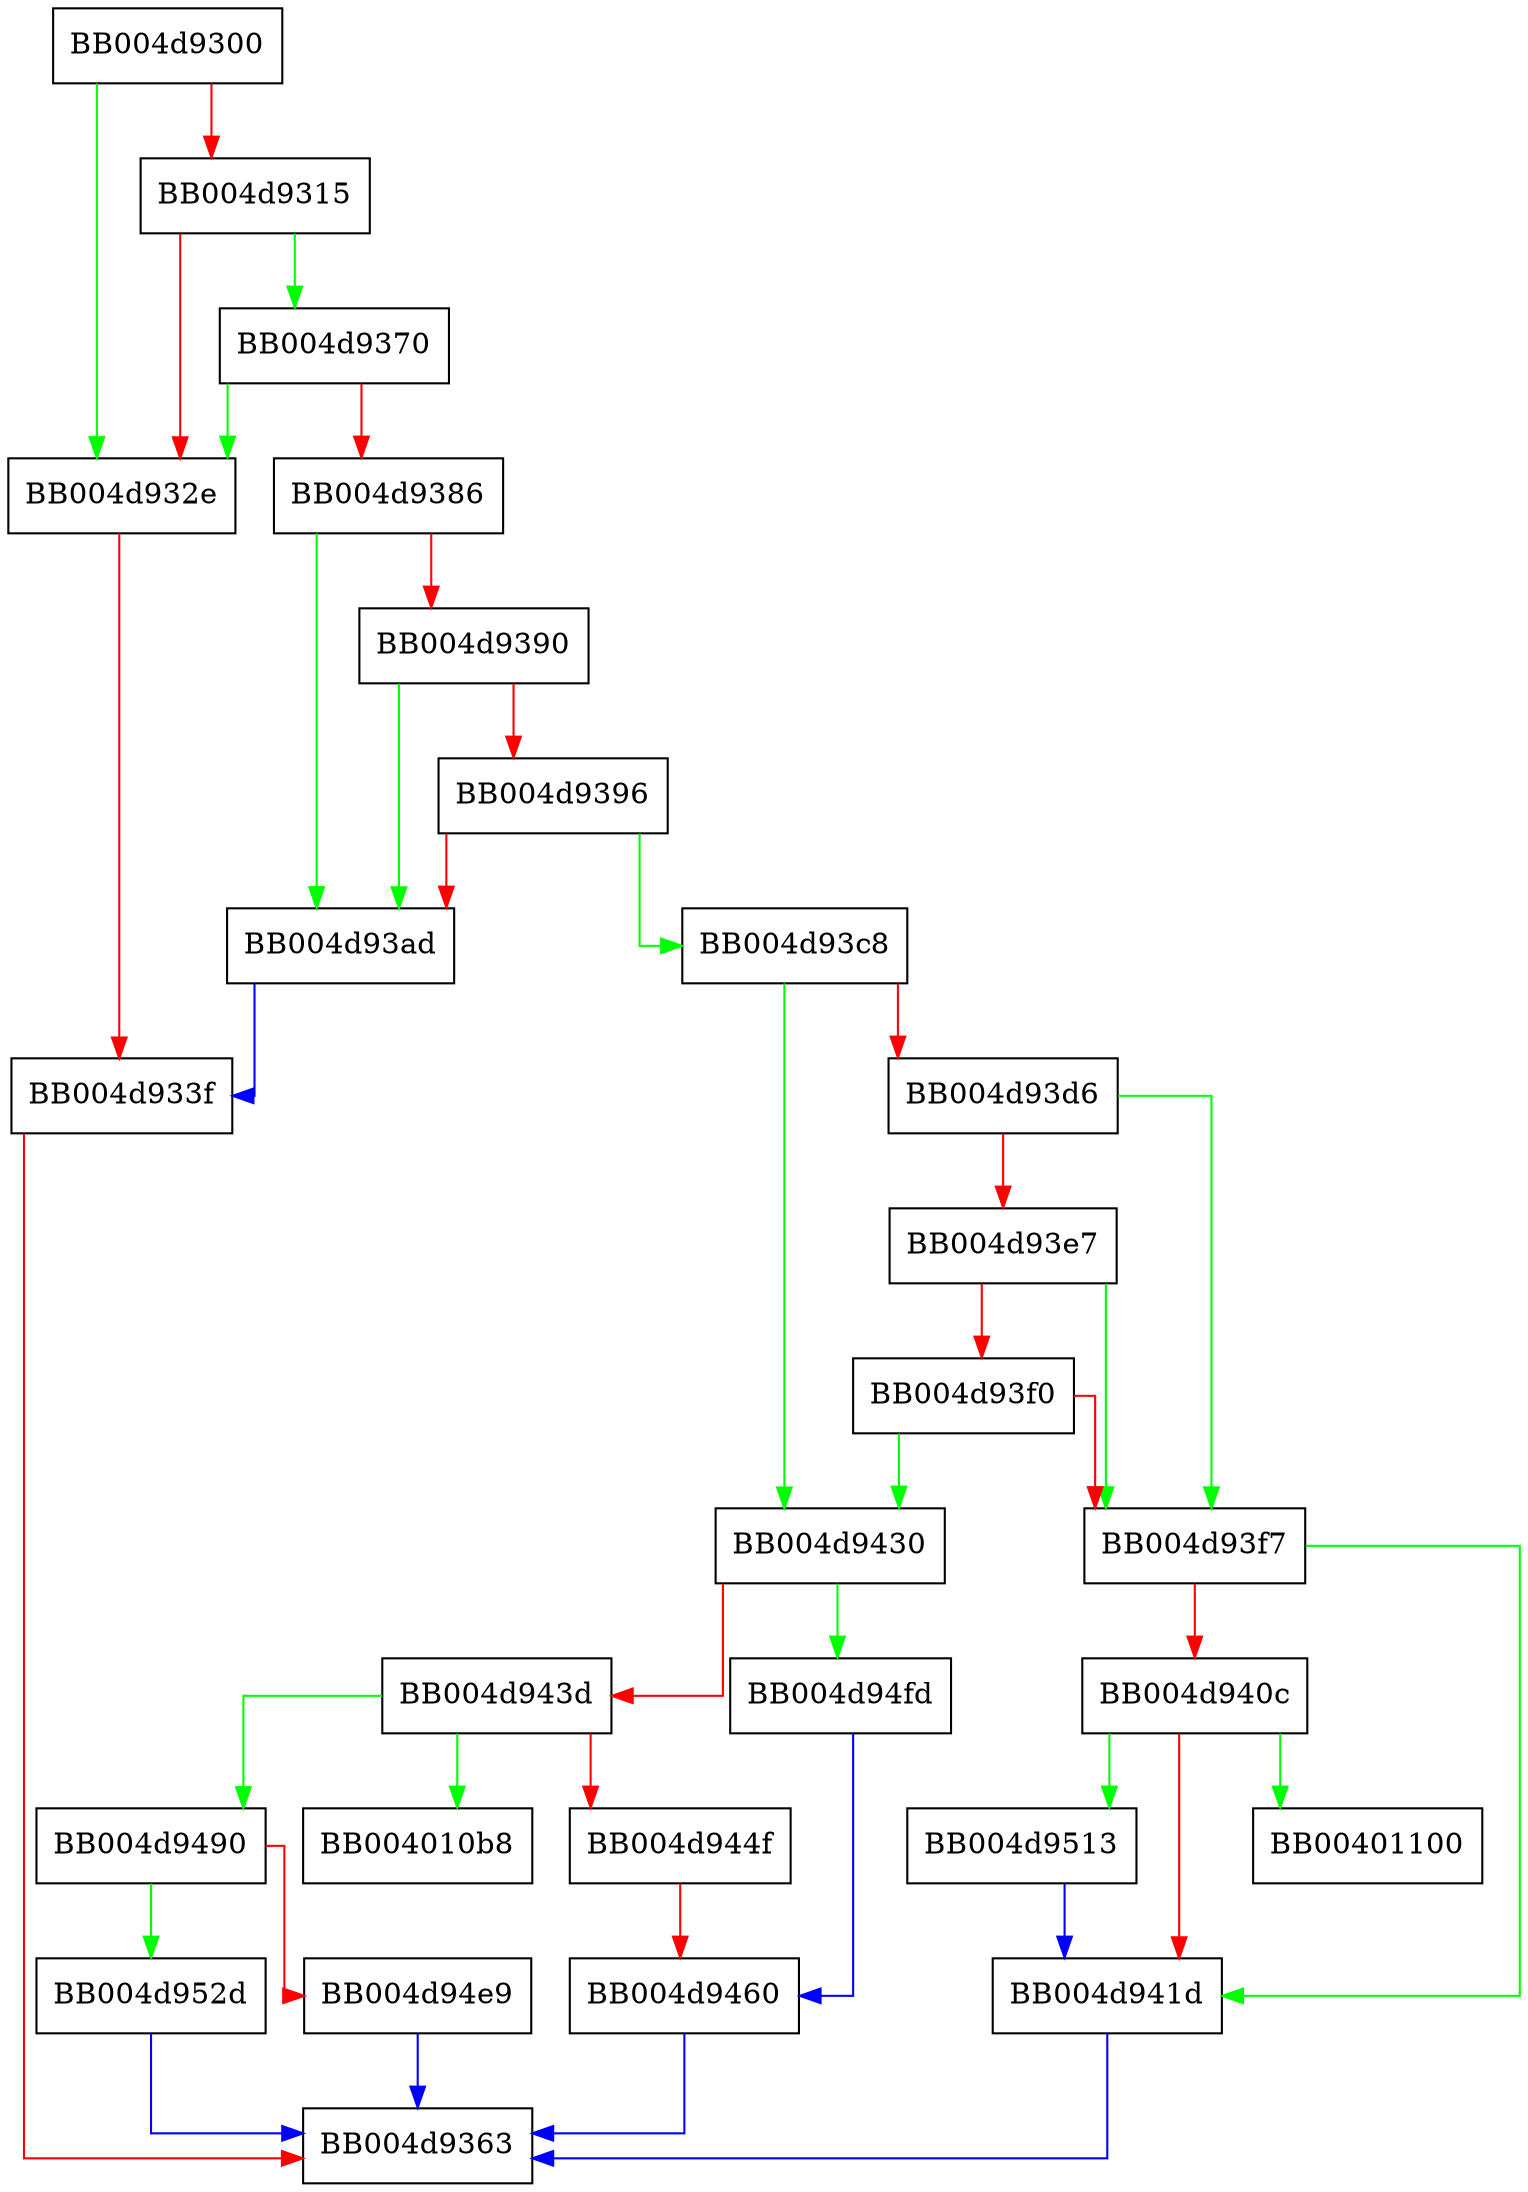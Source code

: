 digraph tls_parse_ctos_server_name {
  node [shape="box"];
  graph [splines=ortho];
  BB004d9300 -> BB004d932e [color="green"];
  BB004d9300 -> BB004d9315 [color="red"];
  BB004d9315 -> BB004d9370 [color="green"];
  BB004d9315 -> BB004d932e [color="red"];
  BB004d932e -> BB004d933f [color="red"];
  BB004d933f -> BB004d9363 [color="red"];
  BB004d9370 -> BB004d932e [color="green"];
  BB004d9370 -> BB004d9386 [color="red"];
  BB004d9386 -> BB004d93ad [color="green"];
  BB004d9386 -> BB004d9390 [color="red"];
  BB004d9390 -> BB004d93ad [color="green"];
  BB004d9390 -> BB004d9396 [color="red"];
  BB004d9396 -> BB004d93c8 [color="green"];
  BB004d9396 -> BB004d93ad [color="red"];
  BB004d93ad -> BB004d933f [color="blue"];
  BB004d93c8 -> BB004d9430 [color="green"];
  BB004d93c8 -> BB004d93d6 [color="red"];
  BB004d93d6 -> BB004d93f7 [color="green"];
  BB004d93d6 -> BB004d93e7 [color="red"];
  BB004d93e7 -> BB004d93f7 [color="green"];
  BB004d93e7 -> BB004d93f0 [color="red"];
  BB004d93f0 -> BB004d9430 [color="green"];
  BB004d93f0 -> BB004d93f7 [color="red"];
  BB004d93f7 -> BB004d941d [color="green"];
  BB004d93f7 -> BB004d940c [color="red"];
  BB004d940c -> BB00401100 [color="green"];
  BB004d940c -> BB004d9513 [color="green"];
  BB004d940c -> BB004d941d [color="red"];
  BB004d941d -> BB004d9363 [color="blue"];
  BB004d9430 -> BB004d94fd [color="green"];
  BB004d9430 -> BB004d943d [color="red"];
  BB004d943d -> BB004010b8 [color="green"];
  BB004d943d -> BB004d9490 [color="green"];
  BB004d943d -> BB004d944f [color="red"];
  BB004d944f -> BB004d9460 [color="red"];
  BB004d9460 -> BB004d9363 [color="blue"];
  BB004d9490 -> BB004d952d [color="green"];
  BB004d9490 -> BB004d94e9 [color="red"];
  BB004d94e9 -> BB004d9363 [color="blue"];
  BB004d94fd -> BB004d9460 [color="blue"];
  BB004d9513 -> BB004d941d [color="blue"];
  BB004d952d -> BB004d9363 [color="blue"];
}